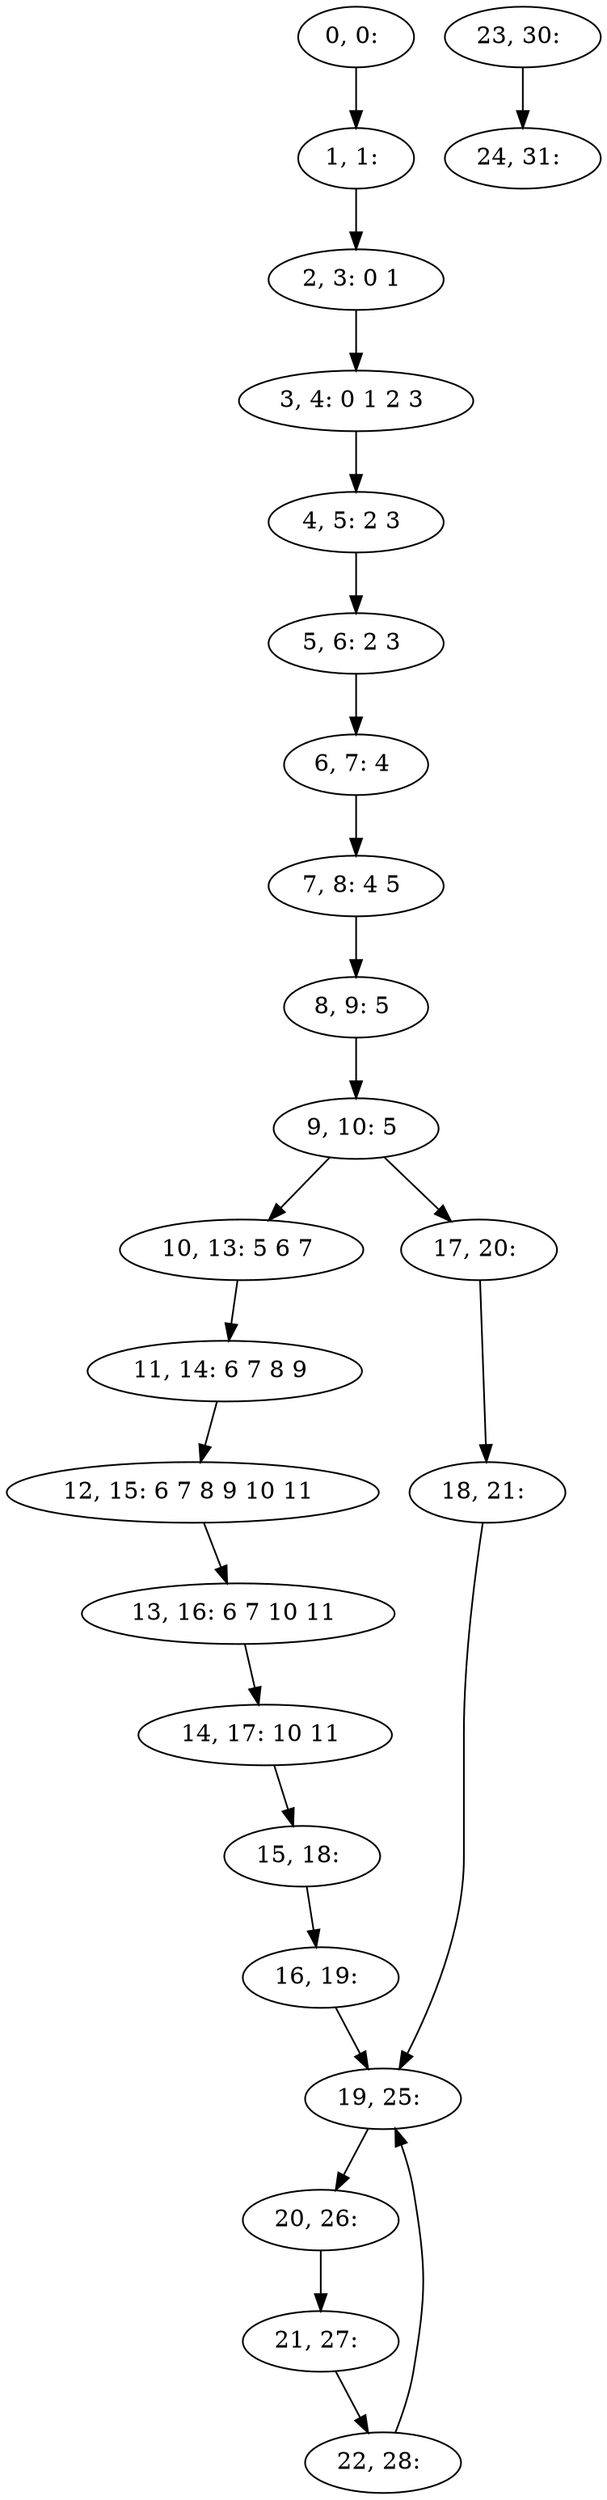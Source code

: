 digraph G {
0[label="0, 0: "];
1[label="1, 1: "];
2[label="2, 3: 0 1 "];
3[label="3, 4: 0 1 2 3 "];
4[label="4, 5: 2 3 "];
5[label="5, 6: 2 3 "];
6[label="6, 7: 4 "];
7[label="7, 8: 4 5 "];
8[label="8, 9: 5 "];
9[label="9, 10: 5 "];
10[label="10, 13: 5 6 7 "];
11[label="11, 14: 6 7 8 9 "];
12[label="12, 15: 6 7 8 9 10 11 "];
13[label="13, 16: 6 7 10 11 "];
14[label="14, 17: 10 11 "];
15[label="15, 18: "];
16[label="16, 19: "];
17[label="17, 20: "];
18[label="18, 21: "];
19[label="19, 25: "];
20[label="20, 26: "];
21[label="21, 27: "];
22[label="22, 28: "];
23[label="23, 30: "];
24[label="24, 31: "];
0->1 ;
1->2 ;
2->3 ;
3->4 ;
4->5 ;
5->6 ;
6->7 ;
7->8 ;
8->9 ;
9->10 ;
9->17 ;
10->11 ;
11->12 ;
12->13 ;
13->14 ;
14->15 ;
15->16 ;
16->19 ;
17->18 ;
18->19 ;
19->20 ;
20->21 ;
21->22 ;
22->19 ;
23->24 ;
}
